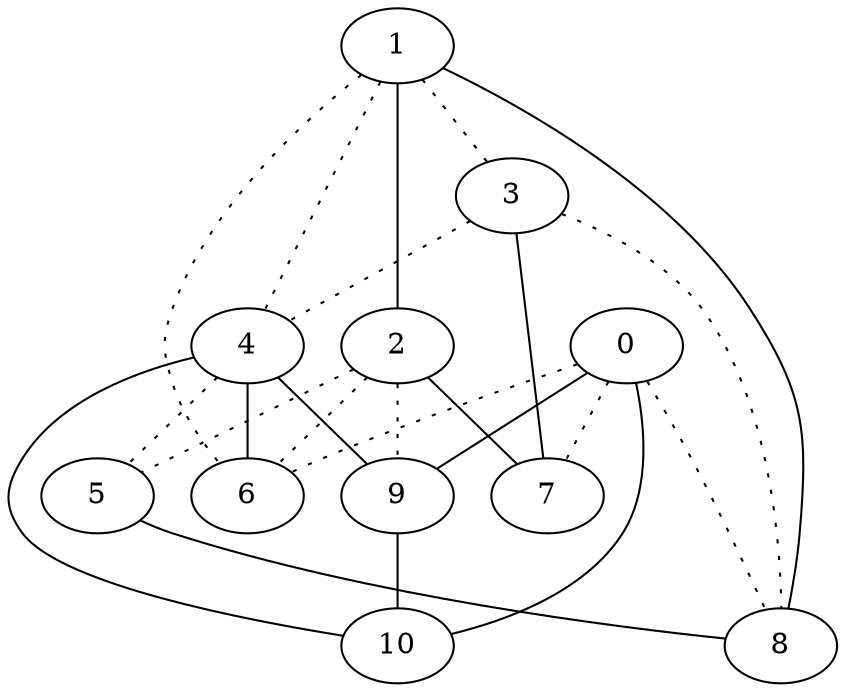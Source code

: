 graph {
a0[label=0];
a1[label=1];
a2[label=2];
a3[label=3];
a4[label=4];
a5[label=5];
a6[label=6];
a7[label=7];
a8[label=8];
a9[label=9];
a10[label=10];
a0 -- a6 [style=dotted];
a0 -- a7 [style=dotted];
a0 -- a8 [style=dotted];
a0 -- a9;
a0 -- a10;
a1 -- a2;
a1 -- a3 [style=dotted];
a1 -- a4 [style=dotted];
a1 -- a6 [style=dotted];
a1 -- a8;
a2 -- a5 [style=dotted];
a2 -- a6 [style=dotted];
a2 -- a7;
a2 -- a9 [style=dotted];
a3 -- a4 [style=dotted];
a3 -- a7;
a3 -- a8 [style=dotted];
a4 -- a5 [style=dotted];
a4 -- a6;
a4 -- a9;
a4 -- a10;
a5 -- a8;
a9 -- a10;
}
